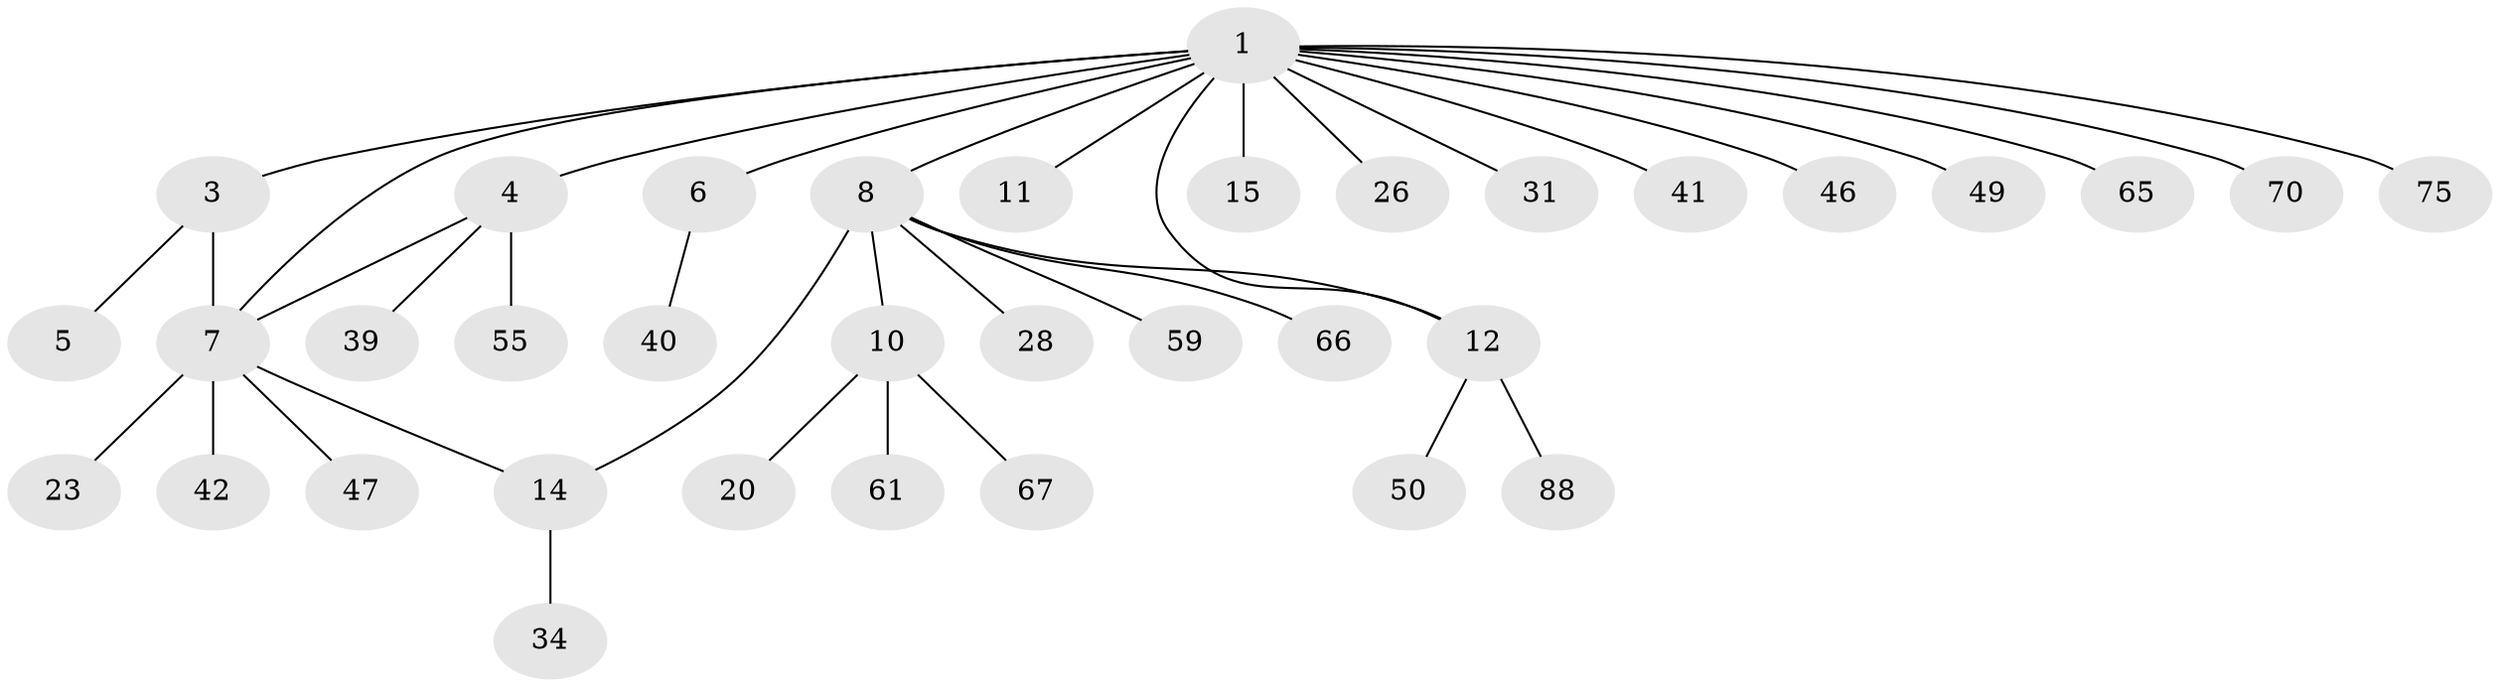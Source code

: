 // original degree distribution, {6: 0.02247191011235955, 12: 0.011235955056179775, 3: 0.10112359550561797, 7: 0.011235955056179775, 1: 0.5393258426966292, 2: 0.2247191011235955, 13: 0.011235955056179775, 5: 0.033707865168539325, 4: 0.0449438202247191}
// Generated by graph-tools (version 1.1) at 2025/18/03/04/25 18:18:17]
// undirected, 35 vertices, 38 edges
graph export_dot {
graph [start="1"]
  node [color=gray90,style=filled];
  1 [super="+2+38+13+76+83+25"];
  3;
  4 [super="+36+27+53+16+81"];
  5;
  6 [super="+24"];
  7 [super="+18+29"];
  8 [super="+35+44+9+33+60+72+85+82+51"];
  10 [super="+19"];
  11;
  12;
  14 [super="+22+17+54"];
  15 [super="+48"];
  20;
  23 [super="+79+56"];
  26 [super="+30"];
  28;
  31;
  34;
  39;
  40;
  41 [super="+73"];
  42 [super="+57"];
  46;
  47;
  49 [super="+64"];
  50;
  55;
  59;
  61;
  65;
  66;
  67 [super="+86"];
  70;
  75 [super="+84"];
  88;
  1 -- 65;
  1 -- 3;
  1 -- 4 [weight=2];
  1 -- 6;
  1 -- 7;
  1 -- 8;
  1 -- 41;
  1 -- 70;
  1 -- 11;
  1 -- 75;
  1 -- 15;
  1 -- 49;
  1 -- 26;
  1 -- 12;
  1 -- 46;
  1 -- 31;
  3 -- 5;
  3 -- 7;
  4 -- 55;
  4 -- 39;
  4 -- 7;
  6 -- 40;
  7 -- 23 [weight=2];
  7 -- 47 [weight=2];
  7 -- 42;
  7 -- 14;
  8 -- 10;
  8 -- 12;
  8 -- 14;
  8 -- 66;
  8 -- 59;
  8 -- 28;
  10 -- 20;
  10 -- 61;
  10 -- 67;
  12 -- 50;
  12 -- 88;
  14 -- 34;
}
